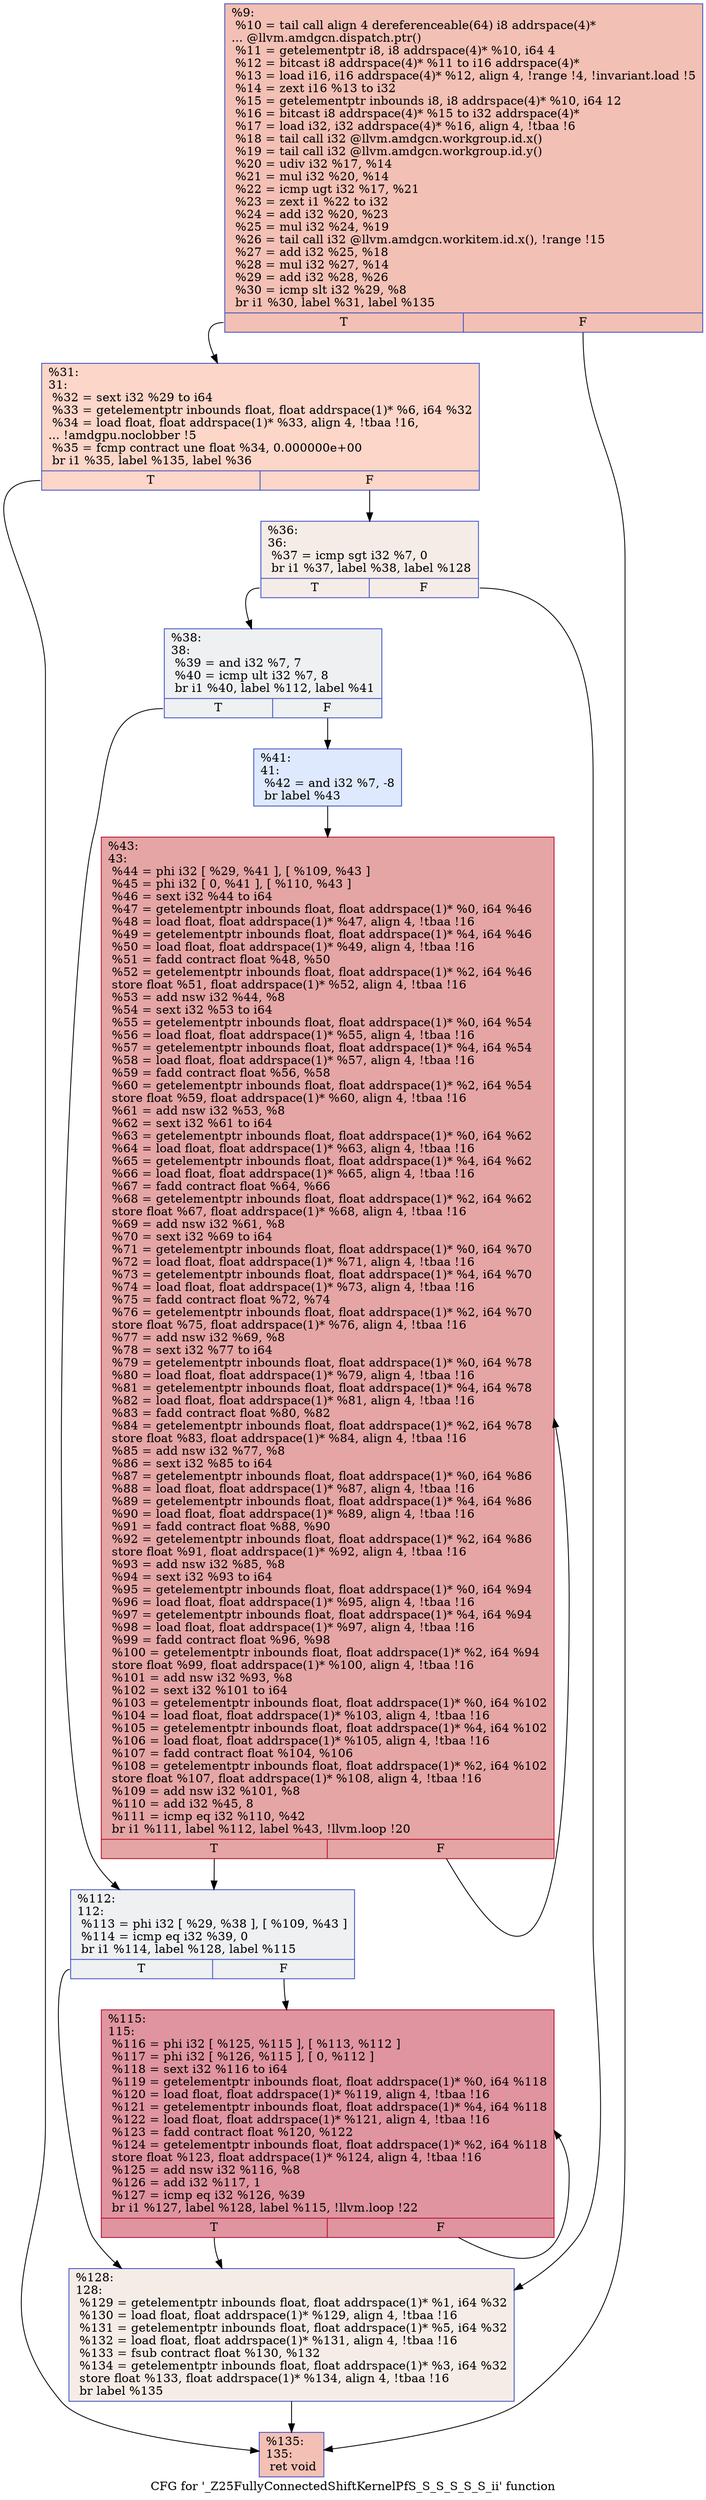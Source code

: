 digraph "CFG for '_Z25FullyConnectedShiftKernelPfS_S_S_S_S_S_ii' function" {
	label="CFG for '_Z25FullyConnectedShiftKernelPfS_S_S_S_S_S_ii' function";

	Node0x6294340 [shape=record,color="#3d50c3ff", style=filled, fillcolor="#e5705870",label="{%9:\l  %10 = tail call align 4 dereferenceable(64) i8 addrspace(4)*\l... @llvm.amdgcn.dispatch.ptr()\l  %11 = getelementptr i8, i8 addrspace(4)* %10, i64 4\l  %12 = bitcast i8 addrspace(4)* %11 to i16 addrspace(4)*\l  %13 = load i16, i16 addrspace(4)* %12, align 4, !range !4, !invariant.load !5\l  %14 = zext i16 %13 to i32\l  %15 = getelementptr inbounds i8, i8 addrspace(4)* %10, i64 12\l  %16 = bitcast i8 addrspace(4)* %15 to i32 addrspace(4)*\l  %17 = load i32, i32 addrspace(4)* %16, align 4, !tbaa !6\l  %18 = tail call i32 @llvm.amdgcn.workgroup.id.x()\l  %19 = tail call i32 @llvm.amdgcn.workgroup.id.y()\l  %20 = udiv i32 %17, %14\l  %21 = mul i32 %20, %14\l  %22 = icmp ugt i32 %17, %21\l  %23 = zext i1 %22 to i32\l  %24 = add i32 %20, %23\l  %25 = mul i32 %24, %19\l  %26 = tail call i32 @llvm.amdgcn.workitem.id.x(), !range !15\l  %27 = add i32 %25, %18\l  %28 = mul i32 %27, %14\l  %29 = add i32 %28, %26\l  %30 = icmp slt i32 %29, %8\l  br i1 %30, label %31, label %135\l|{<s0>T|<s1>F}}"];
	Node0x6294340:s0 -> Node0x62976c0;
	Node0x6294340:s1 -> Node0x6297750;
	Node0x62976c0 [shape=record,color="#3d50c3ff", style=filled, fillcolor="#f6a38570",label="{%31:\l31:                                               \l  %32 = sext i32 %29 to i64\l  %33 = getelementptr inbounds float, float addrspace(1)* %6, i64 %32\l  %34 = load float, float addrspace(1)* %33, align 4, !tbaa !16,\l... !amdgpu.noclobber !5\l  %35 = fcmp contract une float %34, 0.000000e+00\l  br i1 %35, label %135, label %36\l|{<s0>T|<s1>F}}"];
	Node0x62976c0:s0 -> Node0x6297750;
	Node0x62976c0:s1 -> Node0x6298d80;
	Node0x6298d80 [shape=record,color="#3d50c3ff", style=filled, fillcolor="#ead5c970",label="{%36:\l36:                                               \l  %37 = icmp sgt i32 %7, 0\l  br i1 %37, label %38, label %128\l|{<s0>T|<s1>F}}"];
	Node0x6298d80:s0 -> Node0x6298f50;
	Node0x6298d80:s1 -> Node0x6298fa0;
	Node0x6298f50 [shape=record,color="#3d50c3ff", style=filled, fillcolor="#d9dce170",label="{%38:\l38:                                               \l  %39 = and i32 %7, 7\l  %40 = icmp ult i32 %7, 8\l  br i1 %40, label %112, label %41\l|{<s0>T|<s1>F}}"];
	Node0x6298f50:s0 -> Node0x6299260;
	Node0x6298f50:s1 -> Node0x62992b0;
	Node0x62992b0 [shape=record,color="#3d50c3ff", style=filled, fillcolor="#b5cdfa70",label="{%41:\l41:                                               \l  %42 = and i32 %7, -8\l  br label %43\l}"];
	Node0x62992b0 -> Node0x62994b0;
	Node0x62994b0 [shape=record,color="#b70d28ff", style=filled, fillcolor="#c5333470",label="{%43:\l43:                                               \l  %44 = phi i32 [ %29, %41 ], [ %109, %43 ]\l  %45 = phi i32 [ 0, %41 ], [ %110, %43 ]\l  %46 = sext i32 %44 to i64\l  %47 = getelementptr inbounds float, float addrspace(1)* %0, i64 %46\l  %48 = load float, float addrspace(1)* %47, align 4, !tbaa !16\l  %49 = getelementptr inbounds float, float addrspace(1)* %4, i64 %46\l  %50 = load float, float addrspace(1)* %49, align 4, !tbaa !16\l  %51 = fadd contract float %48, %50\l  %52 = getelementptr inbounds float, float addrspace(1)* %2, i64 %46\l  store float %51, float addrspace(1)* %52, align 4, !tbaa !16\l  %53 = add nsw i32 %44, %8\l  %54 = sext i32 %53 to i64\l  %55 = getelementptr inbounds float, float addrspace(1)* %0, i64 %54\l  %56 = load float, float addrspace(1)* %55, align 4, !tbaa !16\l  %57 = getelementptr inbounds float, float addrspace(1)* %4, i64 %54\l  %58 = load float, float addrspace(1)* %57, align 4, !tbaa !16\l  %59 = fadd contract float %56, %58\l  %60 = getelementptr inbounds float, float addrspace(1)* %2, i64 %54\l  store float %59, float addrspace(1)* %60, align 4, !tbaa !16\l  %61 = add nsw i32 %53, %8\l  %62 = sext i32 %61 to i64\l  %63 = getelementptr inbounds float, float addrspace(1)* %0, i64 %62\l  %64 = load float, float addrspace(1)* %63, align 4, !tbaa !16\l  %65 = getelementptr inbounds float, float addrspace(1)* %4, i64 %62\l  %66 = load float, float addrspace(1)* %65, align 4, !tbaa !16\l  %67 = fadd contract float %64, %66\l  %68 = getelementptr inbounds float, float addrspace(1)* %2, i64 %62\l  store float %67, float addrspace(1)* %68, align 4, !tbaa !16\l  %69 = add nsw i32 %61, %8\l  %70 = sext i32 %69 to i64\l  %71 = getelementptr inbounds float, float addrspace(1)* %0, i64 %70\l  %72 = load float, float addrspace(1)* %71, align 4, !tbaa !16\l  %73 = getelementptr inbounds float, float addrspace(1)* %4, i64 %70\l  %74 = load float, float addrspace(1)* %73, align 4, !tbaa !16\l  %75 = fadd contract float %72, %74\l  %76 = getelementptr inbounds float, float addrspace(1)* %2, i64 %70\l  store float %75, float addrspace(1)* %76, align 4, !tbaa !16\l  %77 = add nsw i32 %69, %8\l  %78 = sext i32 %77 to i64\l  %79 = getelementptr inbounds float, float addrspace(1)* %0, i64 %78\l  %80 = load float, float addrspace(1)* %79, align 4, !tbaa !16\l  %81 = getelementptr inbounds float, float addrspace(1)* %4, i64 %78\l  %82 = load float, float addrspace(1)* %81, align 4, !tbaa !16\l  %83 = fadd contract float %80, %82\l  %84 = getelementptr inbounds float, float addrspace(1)* %2, i64 %78\l  store float %83, float addrspace(1)* %84, align 4, !tbaa !16\l  %85 = add nsw i32 %77, %8\l  %86 = sext i32 %85 to i64\l  %87 = getelementptr inbounds float, float addrspace(1)* %0, i64 %86\l  %88 = load float, float addrspace(1)* %87, align 4, !tbaa !16\l  %89 = getelementptr inbounds float, float addrspace(1)* %4, i64 %86\l  %90 = load float, float addrspace(1)* %89, align 4, !tbaa !16\l  %91 = fadd contract float %88, %90\l  %92 = getelementptr inbounds float, float addrspace(1)* %2, i64 %86\l  store float %91, float addrspace(1)* %92, align 4, !tbaa !16\l  %93 = add nsw i32 %85, %8\l  %94 = sext i32 %93 to i64\l  %95 = getelementptr inbounds float, float addrspace(1)* %0, i64 %94\l  %96 = load float, float addrspace(1)* %95, align 4, !tbaa !16\l  %97 = getelementptr inbounds float, float addrspace(1)* %4, i64 %94\l  %98 = load float, float addrspace(1)* %97, align 4, !tbaa !16\l  %99 = fadd contract float %96, %98\l  %100 = getelementptr inbounds float, float addrspace(1)* %2, i64 %94\l  store float %99, float addrspace(1)* %100, align 4, !tbaa !16\l  %101 = add nsw i32 %93, %8\l  %102 = sext i32 %101 to i64\l  %103 = getelementptr inbounds float, float addrspace(1)* %0, i64 %102\l  %104 = load float, float addrspace(1)* %103, align 4, !tbaa !16\l  %105 = getelementptr inbounds float, float addrspace(1)* %4, i64 %102\l  %106 = load float, float addrspace(1)* %105, align 4, !tbaa !16\l  %107 = fadd contract float %104, %106\l  %108 = getelementptr inbounds float, float addrspace(1)* %2, i64 %102\l  store float %107, float addrspace(1)* %108, align 4, !tbaa !16\l  %109 = add nsw i32 %101, %8\l  %110 = add i32 %45, 8\l  %111 = icmp eq i32 %110, %42\l  br i1 %111, label %112, label %43, !llvm.loop !20\l|{<s0>T|<s1>F}}"];
	Node0x62994b0:s0 -> Node0x6299260;
	Node0x62994b0:s1 -> Node0x62994b0;
	Node0x6299260 [shape=record,color="#3d50c3ff", style=filled, fillcolor="#d9dce170",label="{%112:\l112:                                              \l  %113 = phi i32 [ %29, %38 ], [ %109, %43 ]\l  %114 = icmp eq i32 %39, 0\l  br i1 %114, label %128, label %115\l|{<s0>T|<s1>F}}"];
	Node0x6299260:s0 -> Node0x6298fa0;
	Node0x6299260:s1 -> Node0x629ca80;
	Node0x629ca80 [shape=record,color="#b70d28ff", style=filled, fillcolor="#b70d2870",label="{%115:\l115:                                              \l  %116 = phi i32 [ %125, %115 ], [ %113, %112 ]\l  %117 = phi i32 [ %126, %115 ], [ 0, %112 ]\l  %118 = sext i32 %116 to i64\l  %119 = getelementptr inbounds float, float addrspace(1)* %0, i64 %118\l  %120 = load float, float addrspace(1)* %119, align 4, !tbaa !16\l  %121 = getelementptr inbounds float, float addrspace(1)* %4, i64 %118\l  %122 = load float, float addrspace(1)* %121, align 4, !tbaa !16\l  %123 = fadd contract float %120, %122\l  %124 = getelementptr inbounds float, float addrspace(1)* %2, i64 %118\l  store float %123, float addrspace(1)* %124, align 4, !tbaa !16\l  %125 = add nsw i32 %116, %8\l  %126 = add i32 %117, 1\l  %127 = icmp eq i32 %126, %39\l  br i1 %127, label %128, label %115, !llvm.loop !22\l|{<s0>T|<s1>F}}"];
	Node0x629ca80:s0 -> Node0x6298fa0;
	Node0x629ca80:s1 -> Node0x629ca80;
	Node0x6298fa0 [shape=record,color="#3d50c3ff", style=filled, fillcolor="#ead5c970",label="{%128:\l128:                                              \l  %129 = getelementptr inbounds float, float addrspace(1)* %1, i64 %32\l  %130 = load float, float addrspace(1)* %129, align 4, !tbaa !16\l  %131 = getelementptr inbounds float, float addrspace(1)* %5, i64 %32\l  %132 = load float, float addrspace(1)* %131, align 4, !tbaa !16\l  %133 = fsub contract float %130, %132\l  %134 = getelementptr inbounds float, float addrspace(1)* %3, i64 %32\l  store float %133, float addrspace(1)* %134, align 4, !tbaa !16\l  br label %135\l}"];
	Node0x6298fa0 -> Node0x6297750;
	Node0x6297750 [shape=record,color="#3d50c3ff", style=filled, fillcolor="#e5705870",label="{%135:\l135:                                              \l  ret void\l}"];
}
